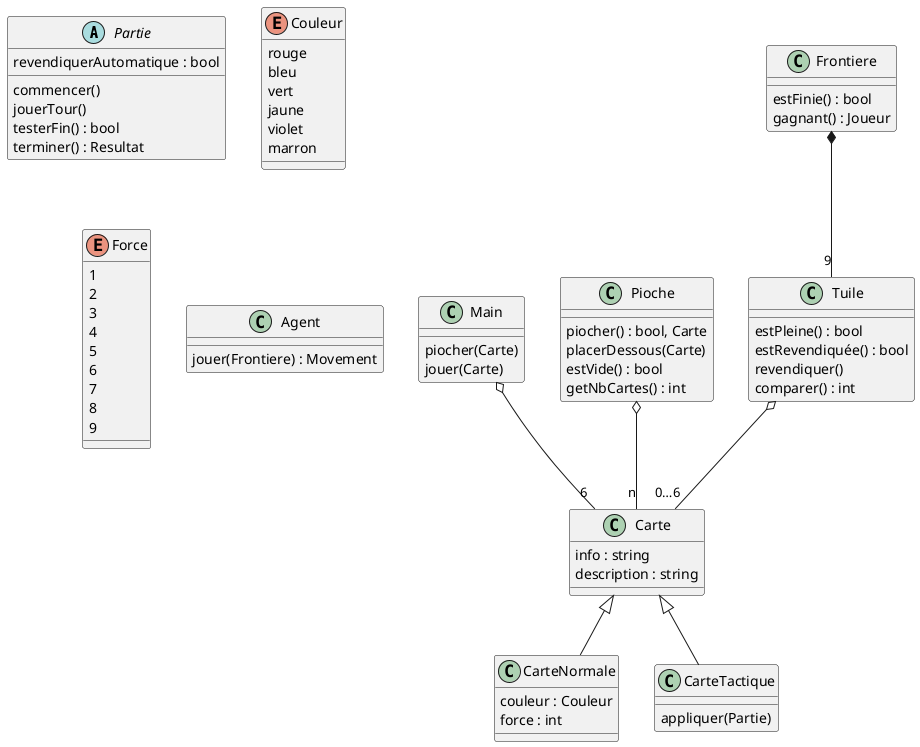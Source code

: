 @startuml SchottenTotten

abstract Partie {
    ' édition : texte 
    revendiquerAutomatique : bool 
    commencer()
    jouerTour()
    testerFin() : bool
    terminer() : Resultat
}

class Carte {
    info : string 
    description : string
}

class CarteNormale {
    couleur : Couleur
    force : int 
}

enum Couleur {
    rouge
    bleu
    vert
    jaune
    violet
    marron
}

enum Force {
    1
    2
    3
    4
    5
    6
    7
    8
    9
}

class CarteTactique {
    appliquer(Partie)
}

class Main {
    piocher(Carte)
    jouer(Carte)
}

class Pioche {
    piocher() : bool, Carte
    placerDessous(Carte)
    estVide() : bool
    getNbCartes() : int
}

class Tuile {
    estPleine() : bool
    estRevendiquée() : bool
    revendiquer()
    comparer() : int
}

class Frontiere {
    estFinie() : bool
    gagnant() : Joueur
}

class Agent {
    jouer(Frontiere) : Movement
}

Carte <|-- CarteNormale
Carte <|-- CarteTactique
Main o-- "6" Carte
Pioche o-- "n" Carte
Tuile o-- “0…6” Carte
Frontiere *-- “9” Tuile

' Agent -- Frontiere : observer >
' Agent -- Main : observer >

' Agent -- Carte : jouer >
' Agent -- Tuile : jouer >

' Main -- Pioche : piocher >

@enduml